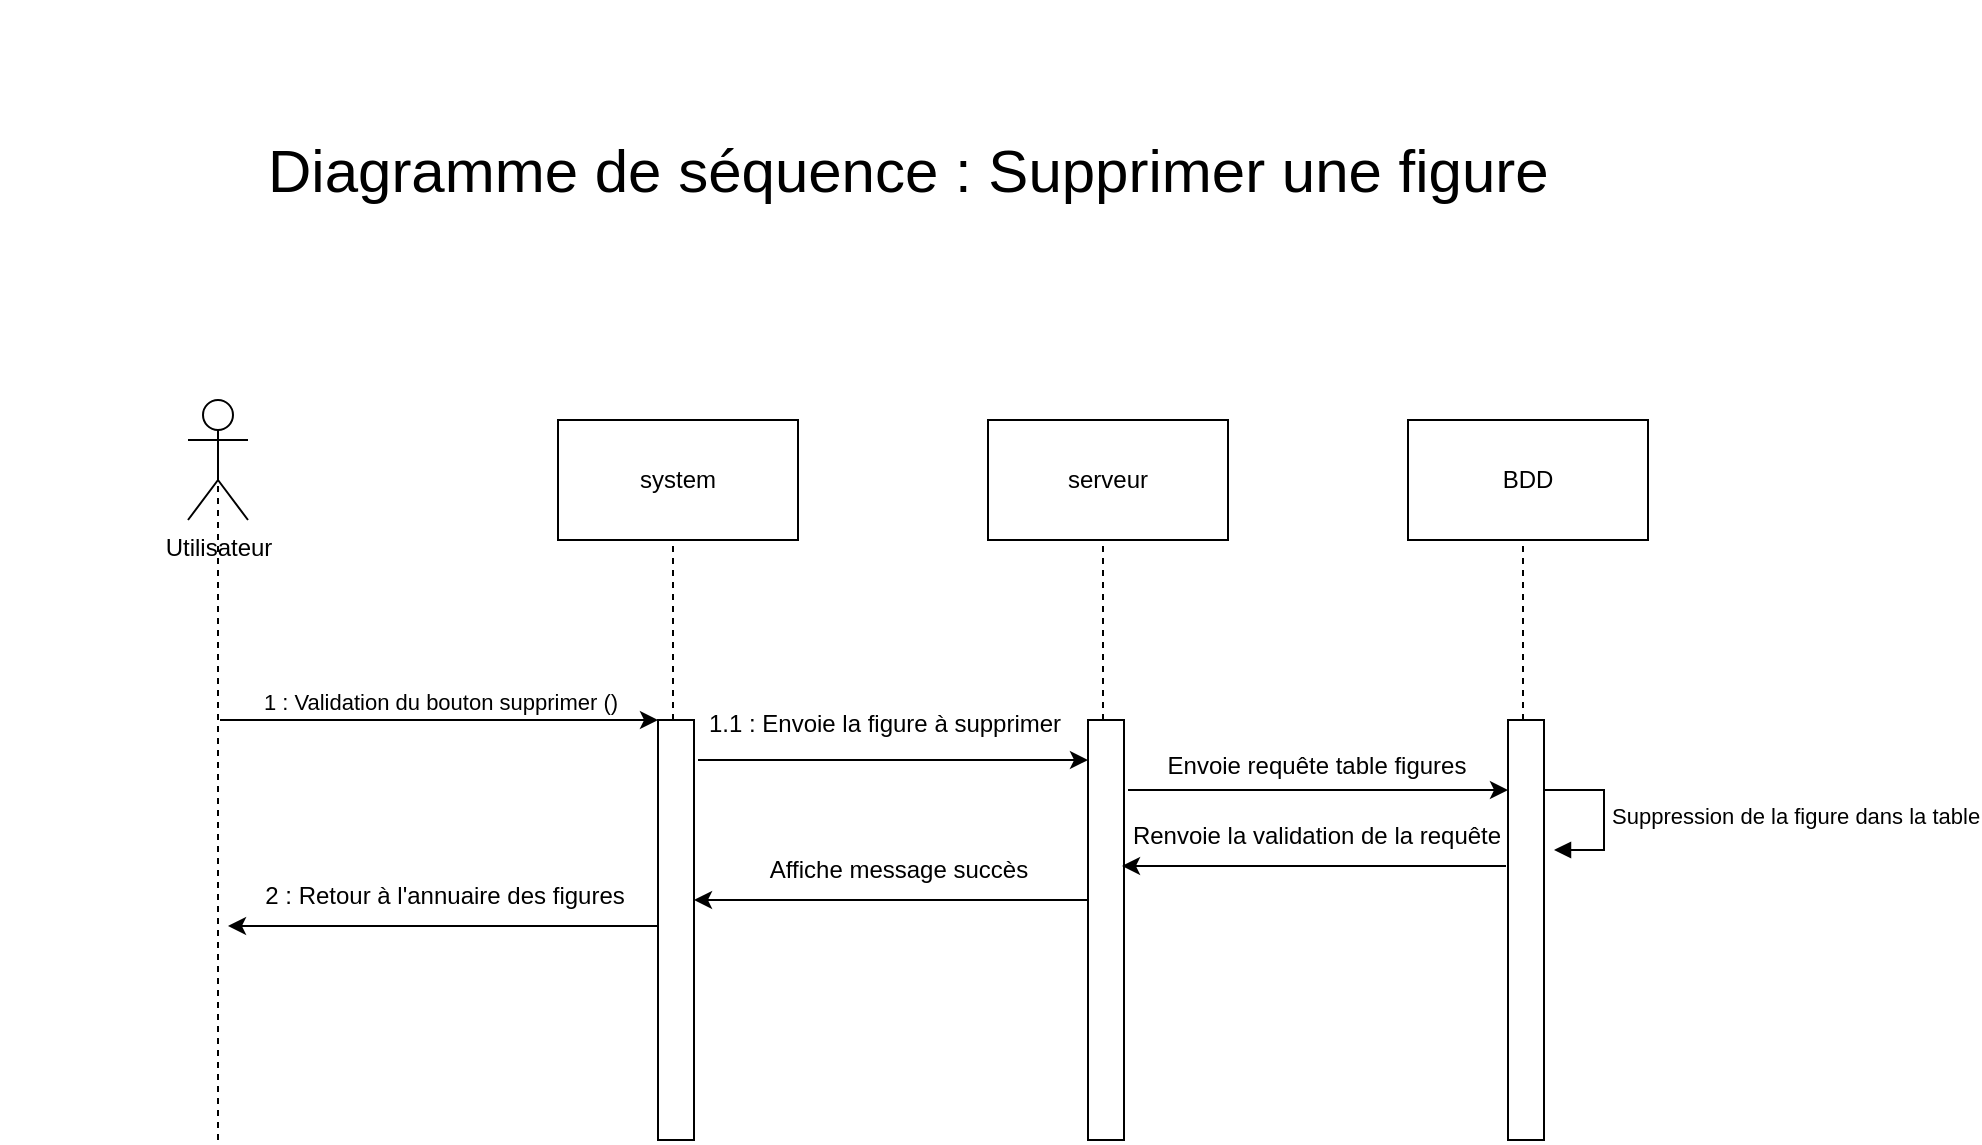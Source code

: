 <mxfile version="21.2.3" type="device">
  <diagram name="Page-1" id="o1J1VVAYlx_NVc_M5Cvq">
    <mxGraphModel dx="1434" dy="797" grid="1" gridSize="10" guides="1" tooltips="1" connect="1" arrows="1" fold="1" page="1" pageScale="1" pageWidth="2339" pageHeight="3300" math="0" shadow="0">
      <root>
        <mxCell id="0" />
        <mxCell id="1" parent="0" />
        <mxCell id="Pi49N7kMnJNC_srO07YO-1" value="Utilisateur" style="shape=umlActor;verticalLabelPosition=bottom;verticalAlign=top;html=1;outlineConnect=0;" parent="1" vertex="1">
          <mxGeometry x="775" y="430" width="30" height="60" as="geometry" />
        </mxCell>
        <mxCell id="Pi49N7kMnJNC_srO07YO-2" value="" style="endArrow=none;dashed=1;html=1;rounded=0;entryX=0.5;entryY=0.5;entryDx=0;entryDy=0;entryPerimeter=0;" parent="1" target="Pi49N7kMnJNC_srO07YO-1" edge="1">
          <mxGeometry width="50" height="50" relative="1" as="geometry">
            <mxPoint x="790" y="800" as="sourcePoint" />
            <mxPoint x="795" y="520" as="targetPoint" />
          </mxGeometry>
        </mxCell>
        <mxCell id="Pi49N7kMnJNC_srO07YO-3" value="system" style="rounded=0;whiteSpace=wrap;html=1;" parent="1" vertex="1">
          <mxGeometry x="960" y="440" width="120" height="60" as="geometry" />
        </mxCell>
        <mxCell id="Pi49N7kMnJNC_srO07YO-4" value="" style="endArrow=none;dashed=1;html=1;rounded=0;entryX=0.5;entryY=0.5;entryDx=0;entryDy=0;entryPerimeter=0;" parent="1" source="Pi49N7kMnJNC_srO07YO-5" edge="1">
          <mxGeometry width="50" height="50" relative="1" as="geometry">
            <mxPoint x="1022.13" y="1099.61" as="sourcePoint" />
            <mxPoint x="1017.5" y="500" as="targetPoint" />
          </mxGeometry>
        </mxCell>
        <mxCell id="Pi49N7kMnJNC_srO07YO-5" value="" style="html=1;points=[];perimeter=orthogonalPerimeter;outlineConnect=0;targetShapes=umlLifeline;portConstraint=eastwest;newEdgeStyle={&quot;edgeStyle&quot;:&quot;elbowEdgeStyle&quot;,&quot;elbow&quot;:&quot;vertical&quot;,&quot;curved&quot;:0,&quot;rounded&quot;:0};" parent="1" vertex="1">
          <mxGeometry x="1010" y="590" width="18" height="210" as="geometry" />
        </mxCell>
        <mxCell id="Pi49N7kMnJNC_srO07YO-6" value="" style="endArrow=classic;html=1;rounded=0;" parent="1" target="Pi49N7kMnJNC_srO07YO-5" edge="1">
          <mxGeometry width="50" height="50" relative="1" as="geometry">
            <mxPoint x="791" y="590" as="sourcePoint" />
            <mxPoint x="841" y="540" as="targetPoint" />
          </mxGeometry>
        </mxCell>
        <mxCell id="Pi49N7kMnJNC_srO07YO-7" value="1 : Validation du bouton supprimer ()" style="edgeLabel;html=1;align=center;verticalAlign=middle;resizable=0;points=[];" parent="Pi49N7kMnJNC_srO07YO-6" vertex="1" connectable="0">
          <mxGeometry x="0.315" y="-3" relative="1" as="geometry">
            <mxPoint x="-34" y="-12" as="offset" />
          </mxGeometry>
        </mxCell>
        <mxCell id="Pi49N7kMnJNC_srO07YO-8" value="serveur" style="rounded=0;whiteSpace=wrap;html=1;" parent="1" vertex="1">
          <mxGeometry x="1175" y="440" width="120" height="60" as="geometry" />
        </mxCell>
        <mxCell id="Pi49N7kMnJNC_srO07YO-9" value="" style="endArrow=none;dashed=1;html=1;rounded=0;entryX=0.5;entryY=0.5;entryDx=0;entryDy=0;entryPerimeter=0;" parent="1" source="Pi49N7kMnJNC_srO07YO-10" edge="1">
          <mxGeometry width="50" height="50" relative="1" as="geometry">
            <mxPoint x="1232.5" y="830" as="sourcePoint" />
            <mxPoint x="1232.5" y="500" as="targetPoint" />
          </mxGeometry>
        </mxCell>
        <mxCell id="Pi49N7kMnJNC_srO07YO-10" value="" style="html=1;points=[];perimeter=orthogonalPerimeter;outlineConnect=0;targetShapes=umlLifeline;portConstraint=eastwest;newEdgeStyle={&quot;edgeStyle&quot;:&quot;elbowEdgeStyle&quot;,&quot;elbow&quot;:&quot;vertical&quot;,&quot;curved&quot;:0,&quot;rounded&quot;:0};" parent="1" vertex="1">
          <mxGeometry x="1225" y="590" width="18" height="210" as="geometry" />
        </mxCell>
        <mxCell id="Pi49N7kMnJNC_srO07YO-11" value="BDD" style="rounded=0;whiteSpace=wrap;html=1;" parent="1" vertex="1">
          <mxGeometry x="1385" y="440" width="120" height="60" as="geometry" />
        </mxCell>
        <mxCell id="Pi49N7kMnJNC_srO07YO-12" value="" style="endArrow=none;dashed=1;html=1;rounded=0;entryX=0.5;entryY=0.5;entryDx=0;entryDy=0;entryPerimeter=0;" parent="1" source="Pi49N7kMnJNC_srO07YO-13" edge="1">
          <mxGeometry width="50" height="50" relative="1" as="geometry">
            <mxPoint x="1442.5" y="830" as="sourcePoint" />
            <mxPoint x="1442.5" y="500" as="targetPoint" />
          </mxGeometry>
        </mxCell>
        <mxCell id="Pi49N7kMnJNC_srO07YO-13" value="" style="html=1;points=[];perimeter=orthogonalPerimeter;outlineConnect=0;targetShapes=umlLifeline;portConstraint=eastwest;newEdgeStyle={&quot;edgeStyle&quot;:&quot;elbowEdgeStyle&quot;,&quot;elbow&quot;:&quot;vertical&quot;,&quot;curved&quot;:0,&quot;rounded&quot;:0};" parent="1" vertex="1">
          <mxGeometry x="1435" y="590" width="18" height="210" as="geometry" />
        </mxCell>
        <mxCell id="Pi49N7kMnJNC_srO07YO-14" value="" style="endArrow=classic;html=1;rounded=0;" parent="1" target="Pi49N7kMnJNC_srO07YO-10" edge="1">
          <mxGeometry width="50" height="50" relative="1" as="geometry">
            <mxPoint x="1030" y="610" as="sourcePoint" />
            <mxPoint x="1185" y="610" as="targetPoint" />
          </mxGeometry>
        </mxCell>
        <mxCell id="Pi49N7kMnJNC_srO07YO-15" value="1.1 : Envoie la figure à supprimer" style="text;html=1;align=center;verticalAlign=middle;resizable=0;points=[];autosize=1;strokeColor=none;fillColor=none;" parent="1" vertex="1">
          <mxGeometry x="1023" y="577" width="200" height="30" as="geometry" />
        </mxCell>
        <mxCell id="Pi49N7kMnJNC_srO07YO-16" value="Envoie requête table figures" style="text;html=1;align=center;verticalAlign=middle;resizable=0;points=[];autosize=1;strokeColor=none;fillColor=none;" parent="1" vertex="1">
          <mxGeometry x="1254" y="598" width="170" height="30" as="geometry" />
        </mxCell>
        <mxCell id="Pi49N7kMnJNC_srO07YO-17" value="" style="endArrow=classic;html=1;rounded=0;" parent="1" target="Pi49N7kMnJNC_srO07YO-13" edge="1">
          <mxGeometry width="50" height="50" relative="1" as="geometry">
            <mxPoint x="1245" y="625" as="sourcePoint" />
            <mxPoint x="1295" y="575" as="targetPoint" />
          </mxGeometry>
        </mxCell>
        <mxCell id="Pi49N7kMnJNC_srO07YO-18" value="Suppression de la figure dans la table" style="html=1;align=left;spacingLeft=2;endArrow=block;rounded=0;edgeStyle=orthogonalEdgeStyle;curved=0;rounded=0;" parent="1" edge="1">
          <mxGeometry relative="1" as="geometry">
            <mxPoint x="1453" y="625" as="sourcePoint" />
            <Array as="points">
              <mxPoint x="1483" y="655" />
            </Array>
            <mxPoint x="1458" y="655" as="targetPoint" />
          </mxGeometry>
        </mxCell>
        <mxCell id="Pi49N7kMnJNC_srO07YO-19" value="&lt;font style=&quot;font-size: 30px;&quot;&gt;&amp;nbsp;Diagramme de séquence : Supprimer une figure&lt;/font&gt;" style="text;html=1;strokeColor=none;fillColor=none;align=center;verticalAlign=middle;whiteSpace=wrap;rounded=0;" parent="1" vertex="1">
          <mxGeometry x="681" y="230" width="900" height="170" as="geometry" />
        </mxCell>
        <mxCell id="Pi49N7kMnJNC_srO07YO-20" value="" style="endArrow=classic;html=1;rounded=0;" parent="1" edge="1">
          <mxGeometry width="50" height="50" relative="1" as="geometry">
            <mxPoint x="1434" y="663" as="sourcePoint" />
            <mxPoint x="1242" y="663" as="targetPoint" />
          </mxGeometry>
        </mxCell>
        <mxCell id="Pi49N7kMnJNC_srO07YO-21" value="Renvoie la validation de la requête" style="text;html=1;align=center;verticalAlign=middle;resizable=0;points=[];autosize=1;strokeColor=none;fillColor=none;" parent="1" vertex="1">
          <mxGeometry x="1234" y="633" width="210" height="30" as="geometry" />
        </mxCell>
        <mxCell id="Pi49N7kMnJNC_srO07YO-22" value="" style="endArrow=classic;html=1;rounded=0;" parent="1" edge="1">
          <mxGeometry width="50" height="50" relative="1" as="geometry">
            <mxPoint x="1225" y="680" as="sourcePoint" />
            <mxPoint x="1028" y="680" as="targetPoint" />
          </mxGeometry>
        </mxCell>
        <mxCell id="Pi49N7kMnJNC_srO07YO-23" value="Affiche message succès" style="text;html=1;align=center;verticalAlign=middle;resizable=0;points=[];autosize=1;strokeColor=none;fillColor=none;" parent="1" vertex="1">
          <mxGeometry x="1055" y="650" width="150" height="30" as="geometry" />
        </mxCell>
        <mxCell id="Pi49N7kMnJNC_srO07YO-24" value="" style="endArrow=classic;html=1;rounded=0;" parent="1" edge="1">
          <mxGeometry width="50" height="50" relative="1" as="geometry">
            <mxPoint x="1010" y="693" as="sourcePoint" />
            <mxPoint x="795" y="693" as="targetPoint" />
          </mxGeometry>
        </mxCell>
        <mxCell id="Pi49N7kMnJNC_srO07YO-25" value="2 : Retour à l&#39;annuaire des figures" style="text;html=1;align=center;verticalAlign=middle;resizable=0;points=[];autosize=1;strokeColor=none;fillColor=none;" parent="1" vertex="1">
          <mxGeometry x="803" y="663" width="200" height="30" as="geometry" />
        </mxCell>
      </root>
    </mxGraphModel>
  </diagram>
</mxfile>
